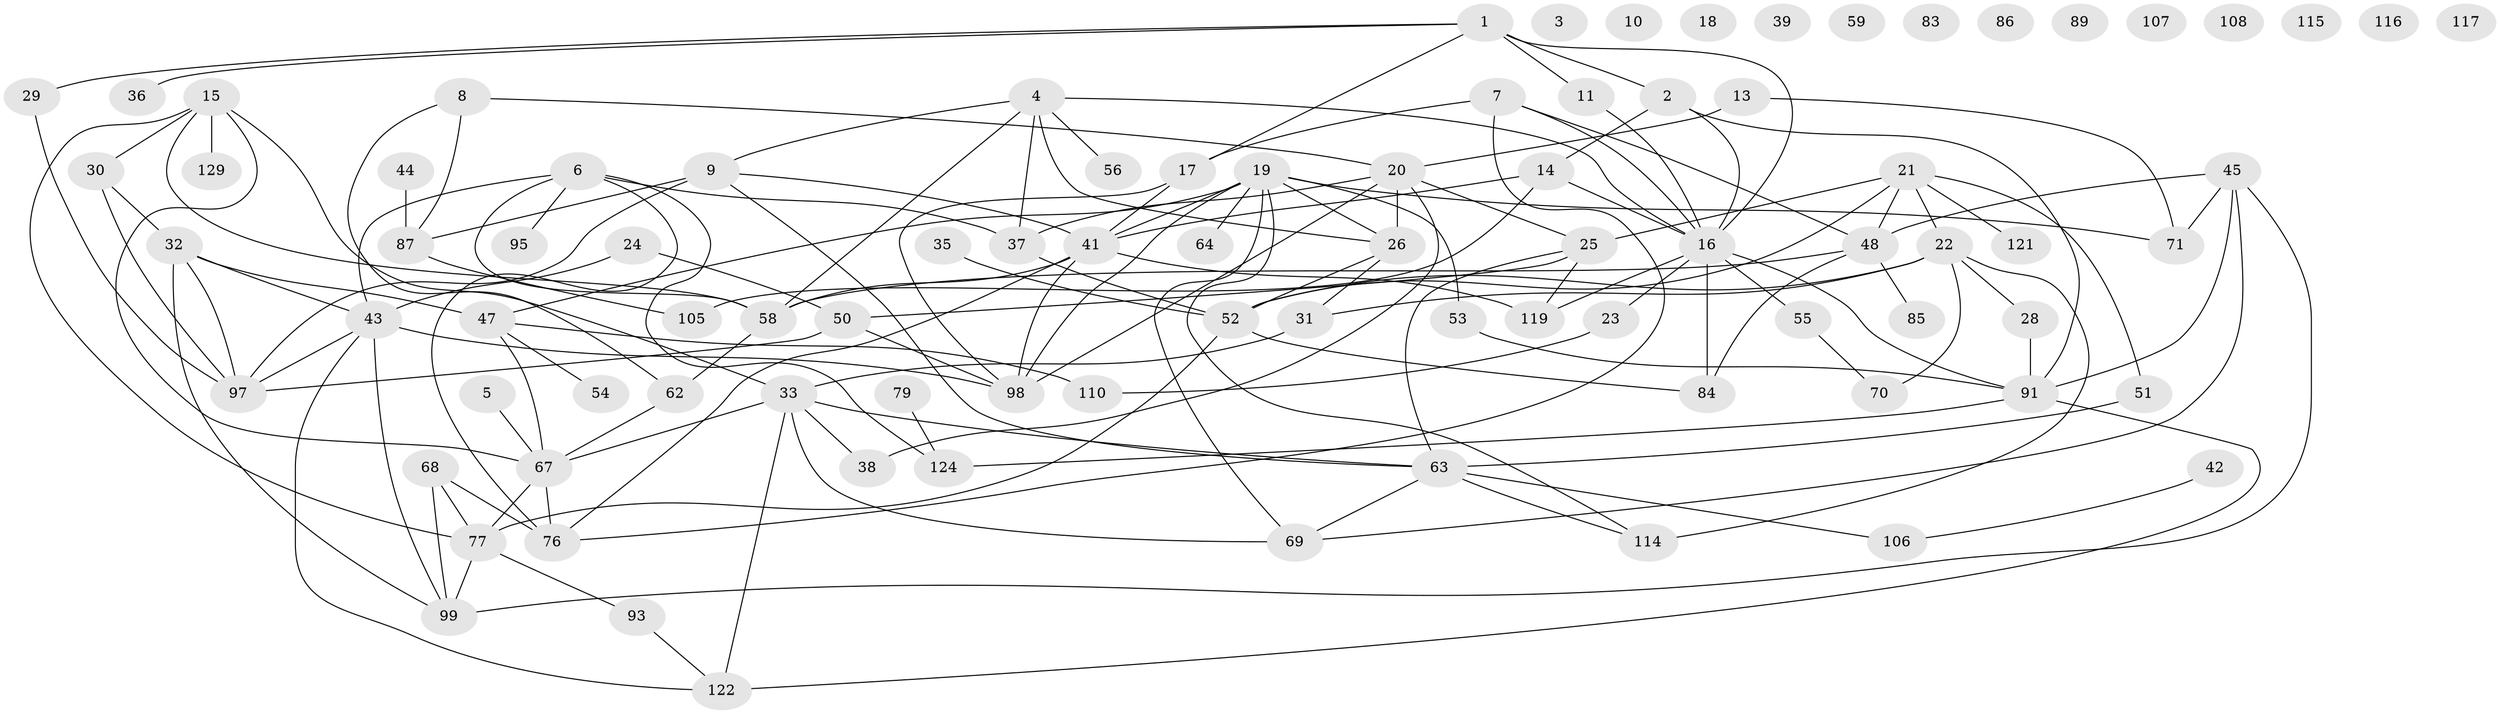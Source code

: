 // original degree distribution, {2: 0.2366412213740458, 3: 0.19083969465648856, 0: 0.09923664122137404, 6: 0.07633587786259542, 1: 0.12213740458015267, 5: 0.10687022900763359, 4: 0.13740458015267176, 7: 0.022900763358778626, 8: 0.007633587786259542}
// Generated by graph-tools (version 1.1) at 2025/41/03/06/25 10:41:21]
// undirected, 89 vertices, 146 edges
graph export_dot {
graph [start="1"]
  node [color=gray90,style=filled];
  1 [super="+74"];
  2 [super="+101"];
  3;
  4 [super="+49"];
  5;
  6 [super="+92"];
  7 [super="+12"];
  8 [super="+96"];
  9 [super="+66"];
  10;
  11 [super="+72"];
  13;
  14 [super="+34"];
  15 [super="+61"];
  16 [super="+46"];
  17;
  18;
  19 [super="+90"];
  20 [super="+60"];
  21 [super="+65"];
  22 [super="+27"];
  23 [super="+118"];
  24 [super="+75"];
  25 [super="+57"];
  26 [super="+40"];
  28;
  29;
  30;
  31 [super="+109"];
  32;
  33 [super="+104"];
  35 [super="+102"];
  36;
  37;
  38;
  39;
  41 [super="+103"];
  42 [super="+78"];
  43 [super="+126"];
  44;
  45 [super="+123"];
  47 [super="+127"];
  48 [super="+125"];
  50 [super="+131"];
  51 [super="+81"];
  52 [super="+94"];
  53;
  54;
  55;
  56;
  58;
  59;
  62 [super="+120"];
  63 [super="+80"];
  64;
  67 [super="+73"];
  68;
  69 [super="+88"];
  70;
  71 [super="+111"];
  76 [super="+130"];
  77 [super="+82"];
  79;
  83;
  84;
  85;
  86;
  87;
  89;
  91 [super="+113"];
  93;
  95;
  97 [super="+112"];
  98 [super="+128"];
  99 [super="+100"];
  105;
  106;
  107;
  108;
  110;
  114;
  115;
  116;
  117;
  119;
  121;
  122;
  124;
  129;
  1 -- 16;
  1 -- 17;
  1 -- 36;
  1 -- 29;
  1 -- 11;
  1 -- 2;
  2 -- 91 [weight=2];
  2 -- 16;
  2 -- 14;
  4 -- 9;
  4 -- 37;
  4 -- 56;
  4 -- 58;
  4 -- 16;
  4 -- 26;
  5 -- 67;
  6 -- 37;
  6 -- 58;
  6 -- 43;
  6 -- 124;
  6 -- 95;
  6 -- 76;
  7 -- 48;
  7 -- 16;
  7 -- 17;
  7 -- 76;
  8 -- 62;
  8 -- 87;
  8 -- 20;
  9 -- 63;
  9 -- 87;
  9 -- 41;
  9 -- 97;
  11 -- 16;
  13 -- 20;
  13 -- 71;
  14 -- 105;
  14 -- 41;
  14 -- 16;
  15 -- 129;
  15 -- 58;
  15 -- 77;
  15 -- 30;
  15 -- 33;
  15 -- 67;
  16 -- 119;
  16 -- 84;
  16 -- 55;
  16 -- 91;
  16 -- 23;
  17 -- 41;
  17 -- 98;
  19 -- 47;
  19 -- 53;
  19 -- 114;
  19 -- 64;
  19 -- 71;
  19 -- 41;
  19 -- 69;
  19 -- 98;
  19 -- 26;
  20 -- 26;
  20 -- 98;
  20 -- 37;
  20 -- 38;
  20 -- 25;
  21 -- 48;
  21 -- 51;
  21 -- 52;
  21 -- 22;
  21 -- 121;
  21 -- 25;
  22 -- 31;
  22 -- 114 [weight=2];
  22 -- 52;
  22 -- 70;
  22 -- 28;
  23 -- 110;
  24 -- 50;
  24 -- 43;
  25 -- 119;
  25 -- 63;
  25 -- 50;
  26 -- 52;
  26 -- 31;
  28 -- 91;
  29 -- 97;
  30 -- 32;
  30 -- 97;
  31 -- 33 [weight=2];
  32 -- 47;
  32 -- 43;
  32 -- 97;
  32 -- 99;
  33 -- 38;
  33 -- 69;
  33 -- 122;
  33 -- 63;
  33 -- 67;
  35 -- 52;
  37 -- 52;
  41 -- 58;
  41 -- 119;
  41 -- 76;
  41 -- 98;
  42 -- 106;
  43 -- 122;
  43 -- 97;
  43 -- 99;
  43 -- 98;
  44 -- 87;
  45 -- 48;
  45 -- 99;
  45 -- 71;
  45 -- 91;
  45 -- 69;
  47 -- 54;
  47 -- 110;
  47 -- 67;
  48 -- 58;
  48 -- 84;
  48 -- 85;
  50 -- 98;
  50 -- 97;
  51 -- 63;
  52 -- 84;
  52 -- 77;
  53 -- 91;
  55 -- 70;
  58 -- 62;
  62 -- 67;
  63 -- 114;
  63 -- 106;
  63 -- 69;
  67 -- 76;
  67 -- 77;
  68 -- 99;
  68 -- 77;
  68 -- 76;
  77 -- 99 [weight=2];
  77 -- 93;
  79 -- 124;
  87 -- 105;
  91 -- 122;
  91 -- 124;
  93 -- 122;
}
